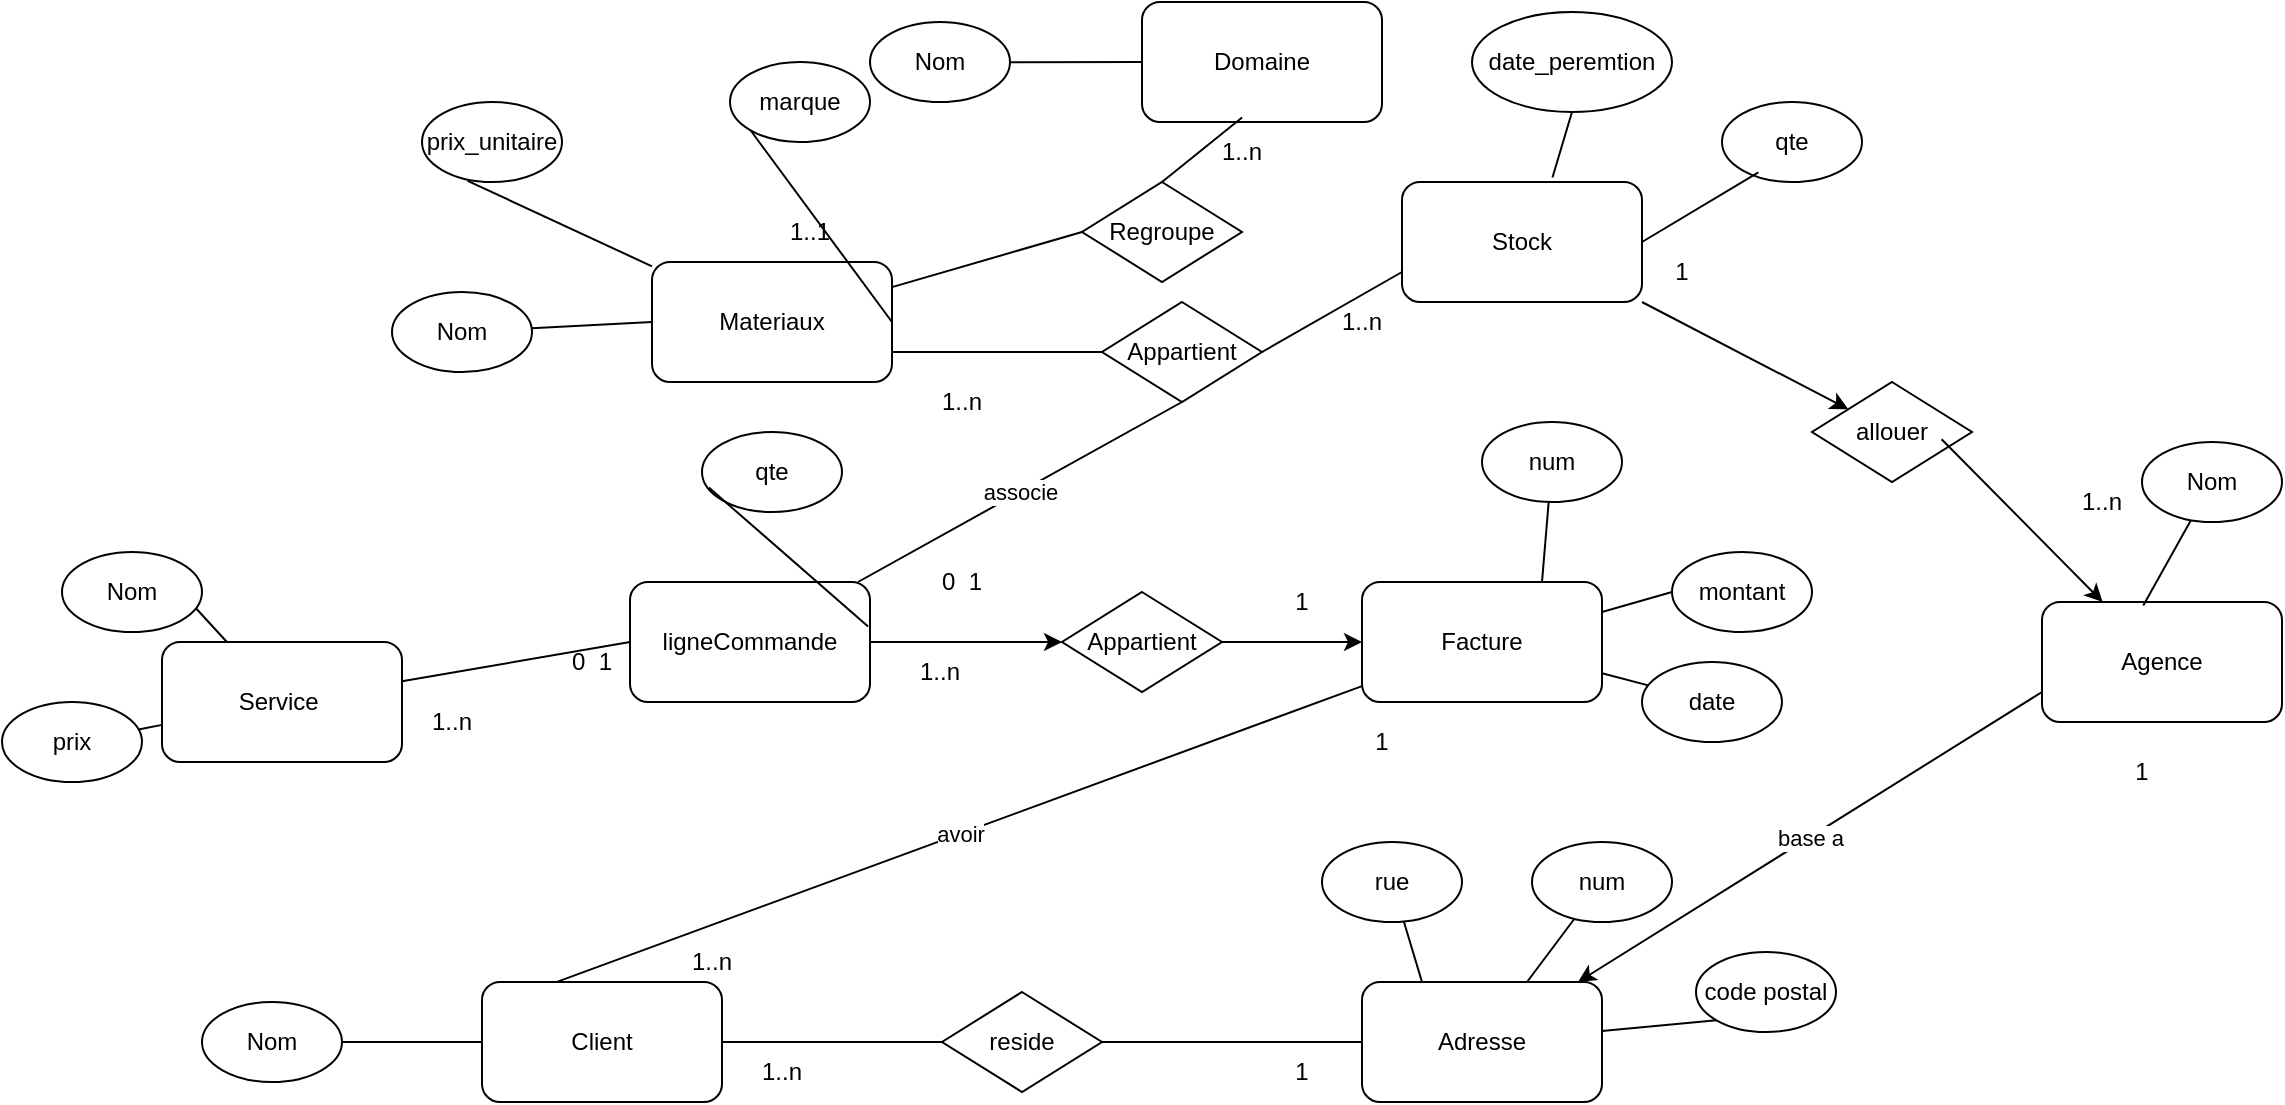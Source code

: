 <mxfile version="24.4.8" type="device" pages="2">
  <diagram name="modele_conceptuel" id="54ZJzNxn2xo4FcH_lplI">
    <mxGraphModel dx="1861" dy="701" grid="1" gridSize="10" guides="1" tooltips="1" connect="1" arrows="1" fold="1" page="1" pageScale="1" pageWidth="827" pageHeight="1169" math="0" shadow="0">
      <root>
        <mxCell id="0" />
        <mxCell id="1" parent="0" />
        <mxCell id="7poxIyf2UmIGUxsGuCPi-1" value="Materiaux" style="rounded=1;whiteSpace=wrap;html=1;" parent="1" vertex="1">
          <mxGeometry x="305" y="180" width="120" height="60" as="geometry" />
        </mxCell>
        <mxCell id="7poxIyf2UmIGUxsGuCPi-2" value="Nom" style="ellipse;whiteSpace=wrap;html=1;" parent="1" vertex="1">
          <mxGeometry x="175" y="195" width="70" height="40" as="geometry" />
        </mxCell>
        <mxCell id="7poxIyf2UmIGUxsGuCPi-4" value="prix_unitaire" style="ellipse;whiteSpace=wrap;html=1;" parent="1" vertex="1">
          <mxGeometry x="190" y="100" width="70" height="40" as="geometry" />
        </mxCell>
        <mxCell id="7poxIyf2UmIGUxsGuCPi-6" value="" style="endArrow=none;html=1;rounded=0;entryX=0;entryY=0.5;entryDx=0;entryDy=0;" parent="1" source="7poxIyf2UmIGUxsGuCPi-2" target="7poxIyf2UmIGUxsGuCPi-1" edge="1">
          <mxGeometry width="50" height="50" relative="1" as="geometry">
            <mxPoint x="345" y="240" as="sourcePoint" />
            <mxPoint x="395" y="190" as="targetPoint" />
          </mxGeometry>
        </mxCell>
        <mxCell id="7poxIyf2UmIGUxsGuCPi-8" value="" style="endArrow=none;html=1;rounded=0;exitX=0.326;exitY=0.985;exitDx=0;exitDy=0;exitPerimeter=0;" parent="1" source="7poxIyf2UmIGUxsGuCPi-4" target="7poxIyf2UmIGUxsGuCPi-1" edge="1">
          <mxGeometry width="50" height="50" relative="1" as="geometry">
            <mxPoint x="292" y="206" as="sourcePoint" />
            <mxPoint x="325" y="230" as="targetPoint" />
          </mxGeometry>
        </mxCell>
        <mxCell id="7poxIyf2UmIGUxsGuCPi-9" value="" style="endArrow=none;html=1;rounded=0;exitX=0;exitY=0.5;exitDx=0;exitDy=0;" parent="1" source="7poxIyf2UmIGUxsGuCPi-24" target="7poxIyf2UmIGUxsGuCPi-1" edge="1">
          <mxGeometry width="50" height="50" relative="1" as="geometry">
            <mxPoint x="527" y="150" as="sourcePoint" />
            <mxPoint x="357" y="330" as="targetPoint" />
          </mxGeometry>
        </mxCell>
        <mxCell id="7poxIyf2UmIGUxsGuCPi-10" value="marque" style="ellipse;whiteSpace=wrap;html=1;" parent="1" vertex="1">
          <mxGeometry x="344" y="80" width="70" height="40" as="geometry" />
        </mxCell>
        <mxCell id="7poxIyf2UmIGUxsGuCPi-11" value="" style="endArrow=none;html=1;rounded=0;entryX=0;entryY=1;entryDx=0;entryDy=0;exitX=1;exitY=0.5;exitDx=0;exitDy=0;" parent="1" source="7poxIyf2UmIGUxsGuCPi-1" target="7poxIyf2UmIGUxsGuCPi-10" edge="1">
          <mxGeometry width="50" height="50" relative="1" as="geometry">
            <mxPoint x="367" y="330" as="sourcePoint" />
            <mxPoint x="417" y="280" as="targetPoint" />
          </mxGeometry>
        </mxCell>
        <mxCell id="7poxIyf2UmIGUxsGuCPi-12" value="Stock" style="rounded=1;whiteSpace=wrap;html=1;" parent="1" vertex="1">
          <mxGeometry x="680" y="140" width="120" height="60" as="geometry" />
        </mxCell>
        <mxCell id="7poxIyf2UmIGUxsGuCPi-13" value="date_peremtion" style="ellipse;whiteSpace=wrap;html=1;" parent="1" vertex="1">
          <mxGeometry x="715" y="55" width="100" height="50" as="geometry" />
        </mxCell>
        <mxCell id="7poxIyf2UmIGUxsGuCPi-14" value="" style="endArrow=none;html=1;rounded=0;entryX=0.5;entryY=1;entryDx=0;entryDy=0;exitX=0.627;exitY=-0.037;exitDx=0;exitDy=0;exitPerimeter=0;" parent="1" source="7poxIyf2UmIGUxsGuCPi-12" target="7poxIyf2UmIGUxsGuCPi-13" edge="1">
          <mxGeometry width="50" height="50" relative="1" as="geometry">
            <mxPoint x="367" y="330" as="sourcePoint" />
            <mxPoint x="417" y="280" as="targetPoint" />
          </mxGeometry>
        </mxCell>
        <mxCell id="7poxIyf2UmIGUxsGuCPi-15" value="Appartient" style="rhombus;whiteSpace=wrap;html=1;" parent="1" vertex="1">
          <mxGeometry x="530" y="200" width="80" height="50" as="geometry" />
        </mxCell>
        <mxCell id="7poxIyf2UmIGUxsGuCPi-16" value="" style="endArrow=none;html=1;rounded=0;entryX=0;entryY=0.5;entryDx=0;entryDy=0;exitX=1;exitY=0.75;exitDx=0;exitDy=0;" parent="1" source="7poxIyf2UmIGUxsGuCPi-1" target="7poxIyf2UmIGUxsGuCPi-15" edge="1">
          <mxGeometry width="50" height="50" relative="1" as="geometry">
            <mxPoint x="487" y="350" as="sourcePoint" />
            <mxPoint x="417" y="280" as="targetPoint" />
          </mxGeometry>
        </mxCell>
        <mxCell id="7poxIyf2UmIGUxsGuCPi-17" value="" style="endArrow=none;html=1;rounded=0;entryX=0;entryY=0.75;entryDx=0;entryDy=0;exitX=1;exitY=0.5;exitDx=0;exitDy=0;" parent="1" source="7poxIyf2UmIGUxsGuCPi-15" target="7poxIyf2UmIGUxsGuCPi-12" edge="1">
          <mxGeometry width="50" height="50" relative="1" as="geometry">
            <mxPoint x="367" y="330" as="sourcePoint" />
            <mxPoint x="417" y="280" as="targetPoint" />
          </mxGeometry>
        </mxCell>
        <mxCell id="7poxIyf2UmIGUxsGuCPi-18" value="1..n" style="text;html=1;align=center;verticalAlign=middle;whiteSpace=wrap;rounded=0;" parent="1" vertex="1">
          <mxGeometry x="630" y="195" width="60" height="30" as="geometry" />
        </mxCell>
        <mxCell id="7poxIyf2UmIGUxsGuCPi-19" value="1..n" style="text;html=1;align=center;verticalAlign=middle;whiteSpace=wrap;rounded=0;" parent="1" vertex="1">
          <mxGeometry x="430" y="235" width="60" height="30" as="geometry" />
        </mxCell>
        <mxCell id="7poxIyf2UmIGUxsGuCPi-21" value="Domaine" style="rounded=1;whiteSpace=wrap;html=1;" parent="1" vertex="1">
          <mxGeometry x="550" y="50" width="120" height="60" as="geometry" />
        </mxCell>
        <mxCell id="7poxIyf2UmIGUxsGuCPi-22" value="Nom" style="ellipse;whiteSpace=wrap;html=1;" parent="1" vertex="1">
          <mxGeometry x="414" y="60" width="70" height="40" as="geometry" />
        </mxCell>
        <mxCell id="7poxIyf2UmIGUxsGuCPi-23" value="" style="endArrow=none;html=1;rounded=0;entryX=0;entryY=0.5;entryDx=0;entryDy=0;" parent="1" source="7poxIyf2UmIGUxsGuCPi-22" target="7poxIyf2UmIGUxsGuCPi-21" edge="1">
          <mxGeometry width="50" height="50" relative="1" as="geometry">
            <mxPoint x="390" y="390" as="sourcePoint" />
            <mxPoint x="440" y="340" as="targetPoint" />
          </mxGeometry>
        </mxCell>
        <mxCell id="7poxIyf2UmIGUxsGuCPi-24" value="Regroupe" style="rhombus;whiteSpace=wrap;html=1;" parent="1" vertex="1">
          <mxGeometry x="520" y="140" width="80" height="50" as="geometry" />
        </mxCell>
        <mxCell id="7poxIyf2UmIGUxsGuCPi-25" value="" style="endArrow=none;html=1;rounded=0;entryX=0.417;entryY=0.963;entryDx=0;entryDy=0;exitX=0.5;exitY=0;exitDx=0;exitDy=0;entryPerimeter=0;" parent="1" source="7poxIyf2UmIGUxsGuCPi-24" target="7poxIyf2UmIGUxsGuCPi-21" edge="1">
          <mxGeometry width="50" height="50" relative="1" as="geometry">
            <mxPoint x="650" y="375" as="sourcePoint" />
            <mxPoint x="730" y="375" as="targetPoint" />
          </mxGeometry>
        </mxCell>
        <mxCell id="7poxIyf2UmIGUxsGuCPi-28" value="1..n" style="text;html=1;align=center;verticalAlign=middle;whiteSpace=wrap;rounded=0;" parent="1" vertex="1">
          <mxGeometry x="570" y="110" width="60" height="30" as="geometry" />
        </mxCell>
        <mxCell id="7poxIyf2UmIGUxsGuCPi-29" value="1..1" style="text;html=1;align=center;verticalAlign=middle;whiteSpace=wrap;rounded=0;" parent="1" vertex="1">
          <mxGeometry x="353.5" y="150" width="60" height="30" as="geometry" />
        </mxCell>
        <mxCell id="7poxIyf2UmIGUxsGuCPi-30" value="Client" style="rounded=1;whiteSpace=wrap;html=1;" parent="1" vertex="1">
          <mxGeometry x="220" y="540" width="120" height="60" as="geometry" />
        </mxCell>
        <mxCell id="7poxIyf2UmIGUxsGuCPi-31" value="Nom" style="ellipse;whiteSpace=wrap;html=1;" parent="1" vertex="1">
          <mxGeometry x="80" y="550" width="70" height="40" as="geometry" />
        </mxCell>
        <mxCell id="7poxIyf2UmIGUxsGuCPi-32" value="" style="endArrow=none;html=1;rounded=0;exitX=1;exitY=0.5;exitDx=0;exitDy=0;" parent="1" source="7poxIyf2UmIGUxsGuCPi-31" target="7poxIyf2UmIGUxsGuCPi-30" edge="1">
          <mxGeometry width="50" height="50" relative="1" as="geometry">
            <mxPoint x="390" y="390" as="sourcePoint" />
            <mxPoint x="440" y="340" as="targetPoint" />
          </mxGeometry>
        </mxCell>
        <mxCell id="7poxIyf2UmIGUxsGuCPi-35" value="Adresse" style="rounded=1;whiteSpace=wrap;html=1;" parent="1" vertex="1">
          <mxGeometry x="660" y="540" width="120" height="60" as="geometry" />
        </mxCell>
        <mxCell id="7poxIyf2UmIGUxsGuCPi-36" value="reside" style="rhombus;whiteSpace=wrap;html=1;" parent="1" vertex="1">
          <mxGeometry x="450" y="545" width="80" height="50" as="geometry" />
        </mxCell>
        <mxCell id="7poxIyf2UmIGUxsGuCPi-37" value="" style="endArrow=none;html=1;rounded=0;exitX=0;exitY=0.5;exitDx=0;exitDy=0;entryX=1;entryY=0.5;entryDx=0;entryDy=0;" parent="1" source="7poxIyf2UmIGUxsGuCPi-36" target="7poxIyf2UmIGUxsGuCPi-30" edge="1">
          <mxGeometry width="50" height="50" relative="1" as="geometry">
            <mxPoint x="560" y="220" as="sourcePoint" />
            <mxPoint x="448" y="340" as="targetPoint" />
          </mxGeometry>
        </mxCell>
        <mxCell id="7poxIyf2UmIGUxsGuCPi-38" value="" style="endArrow=none;html=1;rounded=0;exitX=0;exitY=0.5;exitDx=0;exitDy=0;entryX=1;entryY=0.5;entryDx=0;entryDy=0;" parent="1" source="7poxIyf2UmIGUxsGuCPi-35" target="7poxIyf2UmIGUxsGuCPi-36" edge="1">
          <mxGeometry width="50" height="50" relative="1" as="geometry">
            <mxPoint x="470" y="585" as="sourcePoint" />
            <mxPoint x="590" y="530" as="targetPoint" />
          </mxGeometry>
        </mxCell>
        <mxCell id="7poxIyf2UmIGUxsGuCPi-39" value="1..n" style="text;html=1;align=center;verticalAlign=middle;whiteSpace=wrap;rounded=0;" parent="1" vertex="1">
          <mxGeometry x="340" y="570" width="60" height="30" as="geometry" />
        </mxCell>
        <mxCell id="7poxIyf2UmIGUxsGuCPi-41" value="1" style="text;html=1;align=center;verticalAlign=middle;whiteSpace=wrap;rounded=0;" parent="1" vertex="1">
          <mxGeometry x="600" y="570" width="60" height="30" as="geometry" />
        </mxCell>
        <mxCell id="7poxIyf2UmIGUxsGuCPi-42" value="rue" style="ellipse;whiteSpace=wrap;html=1;" parent="1" vertex="1">
          <mxGeometry x="640" y="470" width="70" height="40" as="geometry" />
        </mxCell>
        <mxCell id="7poxIyf2UmIGUxsGuCPi-43" value="num" style="ellipse;whiteSpace=wrap;html=1;" parent="1" vertex="1">
          <mxGeometry x="745" y="470" width="70" height="40" as="geometry" />
        </mxCell>
        <mxCell id="7poxIyf2UmIGUxsGuCPi-44" value="" style="endArrow=none;html=1;rounded=0;exitX=0.25;exitY=0;exitDx=0;exitDy=0;" parent="1" source="7poxIyf2UmIGUxsGuCPi-35" target="7poxIyf2UmIGUxsGuCPi-42" edge="1">
          <mxGeometry width="50" height="50" relative="1" as="geometry">
            <mxPoint x="390" y="390" as="sourcePoint" />
            <mxPoint x="440" y="340" as="targetPoint" />
          </mxGeometry>
        </mxCell>
        <mxCell id="7poxIyf2UmIGUxsGuCPi-45" value="" style="endArrow=none;html=1;rounded=0;" parent="1" source="7poxIyf2UmIGUxsGuCPi-35" target="7poxIyf2UmIGUxsGuCPi-43" edge="1">
          <mxGeometry width="50" height="50" relative="1" as="geometry">
            <mxPoint x="700" y="550" as="sourcePoint" />
            <mxPoint x="691" y="520" as="targetPoint" />
          </mxGeometry>
        </mxCell>
        <mxCell id="7poxIyf2UmIGUxsGuCPi-46" value="code postal" style="ellipse;whiteSpace=wrap;html=1;" parent="1" vertex="1">
          <mxGeometry x="827" y="525" width="70" height="40" as="geometry" />
        </mxCell>
        <mxCell id="7poxIyf2UmIGUxsGuCPi-47" value="" style="endArrow=none;html=1;rounded=0;exitX=0;exitY=1;exitDx=0;exitDy=0;" parent="1" source="7poxIyf2UmIGUxsGuCPi-46" target="7poxIyf2UmIGUxsGuCPi-35" edge="1">
          <mxGeometry width="50" height="50" relative="1" as="geometry">
            <mxPoint x="390" y="390" as="sourcePoint" />
            <mxPoint x="440" y="340" as="targetPoint" />
          </mxGeometry>
        </mxCell>
        <mxCell id="7poxIyf2UmIGUxsGuCPi-48" value="Service&amp;nbsp;" style="rounded=1;whiteSpace=wrap;html=1;" parent="1" vertex="1">
          <mxGeometry x="60" y="370" width="120" height="60" as="geometry" />
        </mxCell>
        <mxCell id="7poxIyf2UmIGUxsGuCPi-49" value="Nom" style="ellipse;whiteSpace=wrap;html=1;" parent="1" vertex="1">
          <mxGeometry x="10" y="325" width="70" height="40" as="geometry" />
        </mxCell>
        <mxCell id="7poxIyf2UmIGUxsGuCPi-50" value="" style="endArrow=none;html=1;rounded=0;exitX=0.96;exitY=0.71;exitDx=0;exitDy=0;exitPerimeter=0;" parent="1" source="7poxIyf2UmIGUxsGuCPi-49" target="7poxIyf2UmIGUxsGuCPi-48" edge="1">
          <mxGeometry width="50" height="50" relative="1" as="geometry">
            <mxPoint x="390" y="390" as="sourcePoint" />
            <mxPoint x="440" y="340" as="targetPoint" />
          </mxGeometry>
        </mxCell>
        <mxCell id="7poxIyf2UmIGUxsGuCPi-53" value="prix" style="ellipse;whiteSpace=wrap;html=1;" parent="1" vertex="1">
          <mxGeometry x="-20" y="400" width="70" height="40" as="geometry" />
        </mxCell>
        <mxCell id="7poxIyf2UmIGUxsGuCPi-54" value="" style="endArrow=none;html=1;rounded=0;" parent="1" source="7poxIyf2UmIGUxsGuCPi-53" target="7poxIyf2UmIGUxsGuCPi-48" edge="1">
          <mxGeometry width="50" height="50" relative="1" as="geometry">
            <mxPoint x="390" y="390" as="sourcePoint" />
            <mxPoint x="440" y="340" as="targetPoint" />
          </mxGeometry>
        </mxCell>
        <mxCell id="7poxIyf2UmIGUxsGuCPi-55" value="avoir" style="endArrow=none;html=1;rounded=0;exitX=0.315;exitY=-0.003;exitDx=0;exitDy=0;exitPerimeter=0;" parent="1" source="7poxIyf2UmIGUxsGuCPi-30" target="7poxIyf2UmIGUxsGuCPi-70" edge="1">
          <mxGeometry width="50" height="50" relative="1" as="geometry">
            <mxPoint x="390" y="390" as="sourcePoint" />
            <mxPoint x="440" y="340" as="targetPoint" />
          </mxGeometry>
        </mxCell>
        <mxCell id="7poxIyf2UmIGUxsGuCPi-56" value="1..n" style="text;html=1;align=center;verticalAlign=middle;whiteSpace=wrap;rounded=0;" parent="1" vertex="1">
          <mxGeometry x="175" y="395" width="60" height="30" as="geometry" />
        </mxCell>
        <mxCell id="7poxIyf2UmIGUxsGuCPi-59" value="1" style="text;html=1;align=center;verticalAlign=middle;whiteSpace=wrap;rounded=0;" parent="1" vertex="1">
          <mxGeometry x="640" y="405" width="60" height="30" as="geometry" />
        </mxCell>
        <mxCell id="7poxIyf2UmIGUxsGuCPi-60" value="ligneCommande" style="rounded=1;whiteSpace=wrap;html=1;" parent="1" vertex="1">
          <mxGeometry x="294" y="340" width="120" height="60" as="geometry" />
        </mxCell>
        <mxCell id="7poxIyf2UmIGUxsGuCPi-61" value="associe" style="endArrow=none;html=1;rounded=0;entryX=0.5;entryY=1;entryDx=0;entryDy=0;" parent="1" source="7poxIyf2UmIGUxsGuCPi-60" target="7poxIyf2UmIGUxsGuCPi-15" edge="1">
          <mxGeometry width="50" height="50" relative="1" as="geometry">
            <mxPoint x="390" y="390" as="sourcePoint" />
            <mxPoint x="440" y="340" as="targetPoint" />
          </mxGeometry>
        </mxCell>
        <mxCell id="7poxIyf2UmIGUxsGuCPi-62" value="" style="endArrow=none;html=1;rounded=0;entryX=0;entryY=0.5;entryDx=0;entryDy=0;" parent="1" source="7poxIyf2UmIGUxsGuCPi-48" target="7poxIyf2UmIGUxsGuCPi-60" edge="1">
          <mxGeometry width="50" height="50" relative="1" as="geometry">
            <mxPoint x="390" y="390" as="sourcePoint" />
            <mxPoint x="440" y="340" as="targetPoint" />
          </mxGeometry>
        </mxCell>
        <mxCell id="7poxIyf2UmIGUxsGuCPi-64" value="0&amp;nbsp; 1" style="text;html=1;align=center;verticalAlign=middle;whiteSpace=wrap;rounded=0;" parent="1" vertex="1">
          <mxGeometry x="245" y="365" width="60" height="30" as="geometry" />
        </mxCell>
        <mxCell id="7poxIyf2UmIGUxsGuCPi-65" value="0&amp;nbsp; 1" style="text;html=1;align=center;verticalAlign=middle;whiteSpace=wrap;rounded=0;" parent="1" vertex="1">
          <mxGeometry x="430" y="325" width="60" height="30" as="geometry" />
        </mxCell>
        <mxCell id="7poxIyf2UmIGUxsGuCPi-66" value="qte" style="ellipse;whiteSpace=wrap;html=1;" parent="1" vertex="1">
          <mxGeometry x="330" y="265" width="70" height="40" as="geometry" />
        </mxCell>
        <mxCell id="7poxIyf2UmIGUxsGuCPi-67" value="" style="endArrow=none;html=1;rounded=0;entryX=0.049;entryY=0.695;entryDx=0;entryDy=0;entryPerimeter=0;exitX=0.992;exitY=0.37;exitDx=0;exitDy=0;exitPerimeter=0;" parent="1" source="7poxIyf2UmIGUxsGuCPi-60" target="7poxIyf2UmIGUxsGuCPi-66" edge="1">
          <mxGeometry width="50" height="50" relative="1" as="geometry">
            <mxPoint x="480" y="420" as="sourcePoint" />
            <mxPoint x="440" y="340" as="targetPoint" />
          </mxGeometry>
        </mxCell>
        <mxCell id="7poxIyf2UmIGUxsGuCPi-68" value="qte" style="ellipse;whiteSpace=wrap;html=1;" parent="1" vertex="1">
          <mxGeometry x="840" y="100" width="70" height="40" as="geometry" />
        </mxCell>
        <mxCell id="7poxIyf2UmIGUxsGuCPi-69" value="" style="endArrow=none;html=1;rounded=0;entryX=0.26;entryY=0.88;entryDx=0;entryDy=0;entryPerimeter=0;exitX=1;exitY=0.5;exitDx=0;exitDy=0;" parent="1" source="7poxIyf2UmIGUxsGuCPi-12" target="7poxIyf2UmIGUxsGuCPi-68" edge="1">
          <mxGeometry width="50" height="50" relative="1" as="geometry">
            <mxPoint x="850" y="280" as="sourcePoint" />
            <mxPoint x="440" y="340" as="targetPoint" />
          </mxGeometry>
        </mxCell>
        <mxCell id="7poxIyf2UmIGUxsGuCPi-70" value="Facture" style="rounded=1;whiteSpace=wrap;html=1;" parent="1" vertex="1">
          <mxGeometry x="660" y="340" width="120" height="60" as="geometry" />
        </mxCell>
        <mxCell id="7poxIyf2UmIGUxsGuCPi-74" style="edgeStyle=orthogonalEdgeStyle;rounded=0;orthogonalLoop=1;jettySize=auto;html=1;" parent="1" source="7poxIyf2UmIGUxsGuCPi-71" target="7poxIyf2UmIGUxsGuCPi-70" edge="1">
          <mxGeometry relative="1" as="geometry" />
        </mxCell>
        <mxCell id="7poxIyf2UmIGUxsGuCPi-71" value="Appartient" style="rhombus;whiteSpace=wrap;html=1;" parent="1" vertex="1">
          <mxGeometry x="510" y="345" width="80" height="50" as="geometry" />
        </mxCell>
        <mxCell id="7poxIyf2UmIGUxsGuCPi-73" value="" style="endArrow=classic;html=1;rounded=0;exitX=1;exitY=0.5;exitDx=0;exitDy=0;" parent="1" source="7poxIyf2UmIGUxsGuCPi-60" target="7poxIyf2UmIGUxsGuCPi-71" edge="1">
          <mxGeometry width="50" height="50" relative="1" as="geometry">
            <mxPoint x="390" y="390" as="sourcePoint" />
            <mxPoint x="440" y="340" as="targetPoint" />
          </mxGeometry>
        </mxCell>
        <mxCell id="7poxIyf2UmIGUxsGuCPi-75" value="1..n" style="text;html=1;align=center;verticalAlign=middle;whiteSpace=wrap;rounded=0;" parent="1" vertex="1">
          <mxGeometry x="419" y="370" width="60" height="30" as="geometry" />
        </mxCell>
        <mxCell id="7poxIyf2UmIGUxsGuCPi-77" value="1" style="text;html=1;align=center;verticalAlign=middle;whiteSpace=wrap;rounded=0;" parent="1" vertex="1">
          <mxGeometry x="600" y="335" width="60" height="30" as="geometry" />
        </mxCell>
        <mxCell id="7poxIyf2UmIGUxsGuCPi-78" value="1..n" style="text;html=1;align=center;verticalAlign=middle;whiteSpace=wrap;rounded=0;" parent="1" vertex="1">
          <mxGeometry x="305" y="515" width="60" height="30" as="geometry" />
        </mxCell>
        <mxCell id="7poxIyf2UmIGUxsGuCPi-81" value="date" style="ellipse;whiteSpace=wrap;html=1;" parent="1" vertex="1">
          <mxGeometry x="800" y="380" width="70" height="40" as="geometry" />
        </mxCell>
        <mxCell id="7poxIyf2UmIGUxsGuCPi-82" value="" style="endArrow=none;html=1;rounded=0;" parent="1" source="7poxIyf2UmIGUxsGuCPi-70" target="7poxIyf2UmIGUxsGuCPi-81" edge="1">
          <mxGeometry width="50" height="50" relative="1" as="geometry">
            <mxPoint x="390" y="390" as="sourcePoint" />
            <mxPoint x="440" y="340" as="targetPoint" />
          </mxGeometry>
        </mxCell>
        <mxCell id="7poxIyf2UmIGUxsGuCPi-83" value="montant" style="ellipse;whiteSpace=wrap;html=1;" parent="1" vertex="1">
          <mxGeometry x="815" y="325" width="70" height="40" as="geometry" />
        </mxCell>
        <mxCell id="7poxIyf2UmIGUxsGuCPi-84" value="" style="endArrow=none;html=1;rounded=0;entryX=0;entryY=0.5;entryDx=0;entryDy=0;exitX=1;exitY=0.25;exitDx=0;exitDy=0;" parent="1" source="7poxIyf2UmIGUxsGuCPi-70" target="7poxIyf2UmIGUxsGuCPi-83" edge="1">
          <mxGeometry width="50" height="50" relative="1" as="geometry">
            <mxPoint x="390" y="390" as="sourcePoint" />
            <mxPoint x="440" y="340" as="targetPoint" />
          </mxGeometry>
        </mxCell>
        <mxCell id="7poxIyf2UmIGUxsGuCPi-85" value="num" style="ellipse;whiteSpace=wrap;html=1;" parent="1" vertex="1">
          <mxGeometry x="720" y="260" width="70" height="40" as="geometry" />
        </mxCell>
        <mxCell id="7poxIyf2UmIGUxsGuCPi-86" value="" style="endArrow=none;html=1;rounded=0;exitX=0.75;exitY=0;exitDx=0;exitDy=0;" parent="1" source="7poxIyf2UmIGUxsGuCPi-70" target="7poxIyf2UmIGUxsGuCPi-85" edge="1">
          <mxGeometry width="50" height="50" relative="1" as="geometry">
            <mxPoint x="390" y="390" as="sourcePoint" />
            <mxPoint x="440" y="340" as="targetPoint" />
          </mxGeometry>
        </mxCell>
        <mxCell id="7poxIyf2UmIGUxsGuCPi-88" value="Agence" style="rounded=1;whiteSpace=wrap;html=1;" parent="1" vertex="1">
          <mxGeometry x="1000" y="350" width="120" height="60" as="geometry" />
        </mxCell>
        <mxCell id="7poxIyf2UmIGUxsGuCPi-90" value="base a" style="endArrow=classic;html=1;rounded=0;exitX=0;exitY=0.75;exitDx=0;exitDy=0;" parent="1" source="7poxIyf2UmIGUxsGuCPi-88" target="7poxIyf2UmIGUxsGuCPi-35" edge="1">
          <mxGeometry width="50" height="50" relative="1" as="geometry">
            <mxPoint x="660" y="390" as="sourcePoint" />
            <mxPoint x="710" y="340" as="targetPoint" />
          </mxGeometry>
        </mxCell>
        <mxCell id="7poxIyf2UmIGUxsGuCPi-92" value="Nom" style="ellipse;whiteSpace=wrap;html=1;" parent="1" vertex="1">
          <mxGeometry x="1050" y="270" width="70" height="40" as="geometry" />
        </mxCell>
        <mxCell id="7poxIyf2UmIGUxsGuCPi-93" value="" style="endArrow=none;html=1;rounded=0;exitX=0.422;exitY=0.03;exitDx=0;exitDy=0;exitPerimeter=0;" parent="1" source="7poxIyf2UmIGUxsGuCPi-88" target="7poxIyf2UmIGUxsGuCPi-92" edge="1">
          <mxGeometry width="50" height="50" relative="1" as="geometry">
            <mxPoint x="660" y="390" as="sourcePoint" />
            <mxPoint x="710" y="340" as="targetPoint" />
          </mxGeometry>
        </mxCell>
        <mxCell id="7poxIyf2UmIGUxsGuCPi-96" value="allouer" style="rhombus;whiteSpace=wrap;html=1;" parent="1" vertex="1">
          <mxGeometry x="885" y="240" width="80" height="50" as="geometry" />
        </mxCell>
        <mxCell id="7poxIyf2UmIGUxsGuCPi-97" value="" style="endArrow=classic;html=1;rounded=0;exitX=1;exitY=1;exitDx=0;exitDy=0;" parent="1" source="7poxIyf2UmIGUxsGuCPi-12" target="7poxIyf2UmIGUxsGuCPi-96" edge="1">
          <mxGeometry width="50" height="50" relative="1" as="geometry">
            <mxPoint x="920" y="202.5" as="sourcePoint" />
            <mxPoint x="710" y="340" as="targetPoint" />
          </mxGeometry>
        </mxCell>
        <mxCell id="7poxIyf2UmIGUxsGuCPi-98" value="" style="endArrow=classic;html=1;rounded=0;exitX=0.81;exitY=0.572;exitDx=0;exitDy=0;exitPerimeter=0;" parent="1" source="7poxIyf2UmIGUxsGuCPi-96" target="7poxIyf2UmIGUxsGuCPi-88" edge="1">
          <mxGeometry width="50" height="50" relative="1" as="geometry">
            <mxPoint x="810" y="195" as="sourcePoint" />
            <mxPoint x="915" y="262" as="targetPoint" />
          </mxGeometry>
        </mxCell>
        <mxCell id="7poxIyf2UmIGUxsGuCPi-99" value="1" style="text;html=1;align=center;verticalAlign=middle;whiteSpace=wrap;rounded=0;" parent="1" vertex="1">
          <mxGeometry x="790" y="170" width="60" height="30" as="geometry" />
        </mxCell>
        <mxCell id="7poxIyf2UmIGUxsGuCPi-102" value="1..n" style="text;html=1;align=center;verticalAlign=middle;whiteSpace=wrap;rounded=0;" parent="1" vertex="1">
          <mxGeometry x="1000" y="285" width="60" height="30" as="geometry" />
        </mxCell>
        <mxCell id="xKOQ72dtZkj5K6S9XAUt-2" value="1" style="text;html=1;align=center;verticalAlign=middle;whiteSpace=wrap;rounded=0;" parent="1" vertex="1">
          <mxGeometry x="1020" y="420" width="60" height="30" as="geometry" />
        </mxCell>
      </root>
    </mxGraphModel>
  </diagram>
  <diagram id="itW24Mx2yNfMBOP3lf0S" name="modele relationnel">
    <mxGraphModel dx="1034" dy="701" grid="1" gridSize="10" guides="1" tooltips="1" connect="1" arrows="1" fold="1" page="1" pageScale="1" pageWidth="827" pageHeight="1169" math="0" shadow="0">
      <root>
        <mxCell id="0" />
        <mxCell id="1" parent="0" />
        <mxCell id="uGGkD6KT7Fxk3A0ZGHZd-1" value="Materiau" style="swimlane;fontStyle=0;childLayout=stackLayout;horizontal=1;startSize=26;fillColor=none;horizontalStack=0;resizeParent=1;resizeParentMax=0;resizeLast=0;collapsible=1;marginBottom=0;whiteSpace=wrap;html=1;" parent="1" vertex="1">
          <mxGeometry x="20" y="140" width="140" height="156" as="geometry" />
        </mxCell>
        <mxCell id="uGGkD6KT7Fxk3A0ZGHZd-2" value="- marque" style="text;strokeColor=none;fillColor=none;align=left;verticalAlign=top;spacingLeft=4;spacingRight=4;overflow=hidden;rotatable=0;points=[[0,0.5],[1,0.5]];portConstraint=eastwest;whiteSpace=wrap;html=1;" parent="uGGkD6KT7Fxk3A0ZGHZd-1" vertex="1">
          <mxGeometry y="26" width="140" height="26" as="geometry" />
        </mxCell>
        <mxCell id="uGGkD6KT7Fxk3A0ZGHZd-3" value="- prix_unit" style="text;strokeColor=none;fillColor=none;align=left;verticalAlign=top;spacingLeft=4;spacingRight=4;overflow=hidden;rotatable=0;points=[[0,0.5],[1,0.5]];portConstraint=eastwest;whiteSpace=wrap;html=1;" parent="uGGkD6KT7Fxk3A0ZGHZd-1" vertex="1">
          <mxGeometry y="52" width="140" height="26" as="geometry" />
        </mxCell>
        <mxCell id="uGGkD6KT7Fxk3A0ZGHZd-4" value="- nom" style="text;strokeColor=none;fillColor=none;align=left;verticalAlign=top;spacingLeft=4;spacingRight=4;overflow=hidden;rotatable=0;points=[[0,0.5],[1,0.5]];portConstraint=eastwest;whiteSpace=wrap;html=1;" parent="uGGkD6KT7Fxk3A0ZGHZd-1" vertex="1">
          <mxGeometry y="78" width="140" height="26" as="geometry" />
        </mxCell>
        <mxCell id="UucZM403_9jA_y6Or-yL-1" value="id_domain" style="text;strokeColor=none;fillColor=none;align=left;verticalAlign=top;spacingLeft=4;spacingRight=4;overflow=hidden;rotatable=0;points=[[0,0.5],[1,0.5]];portConstraint=eastwest;whiteSpace=wrap;html=1;" parent="uGGkD6KT7Fxk3A0ZGHZd-1" vertex="1">
          <mxGeometry y="104" width="140" height="26" as="geometry" />
        </mxCell>
        <mxCell id="b7OfD8MdMtrcwAsKHdK--1" value="&lt;b&gt;- id&lt;/b&gt;" style="text;strokeColor=none;fillColor=none;align=left;verticalAlign=top;spacingLeft=4;spacingRight=4;overflow=hidden;rotatable=0;points=[[0,0.5],[1,0.5]];portConstraint=eastwest;whiteSpace=wrap;html=1;" parent="uGGkD6KT7Fxk3A0ZGHZd-1" vertex="1">
          <mxGeometry y="130" width="140" height="26" as="geometry" />
        </mxCell>
        <mxCell id="rd-oSALZItwN8TMXSvQ0-1" value="Domaine" style="swimlane;fontStyle=0;childLayout=stackLayout;horizontal=1;startSize=26;fillColor=none;horizontalStack=0;resizeParent=1;resizeParentMax=0;resizeLast=0;collapsible=1;marginBottom=0;whiteSpace=wrap;html=1;" parent="1" vertex="1">
          <mxGeometry x="687" y="10" width="140" height="78" as="geometry" />
        </mxCell>
        <mxCell id="rd-oSALZItwN8TMXSvQ0-4" value="- nom" style="text;strokeColor=none;fillColor=none;align=left;verticalAlign=top;spacingLeft=4;spacingRight=4;overflow=hidden;rotatable=0;points=[[0,0.5],[1,0.5]];portConstraint=eastwest;whiteSpace=wrap;html=1;" parent="rd-oSALZItwN8TMXSvQ0-1" vertex="1">
          <mxGeometry y="26" width="140" height="26" as="geometry" />
        </mxCell>
        <mxCell id="b7OfD8MdMtrcwAsKHdK--2" value="&lt;b&gt;- id&lt;/b&gt;" style="text;strokeColor=none;fillColor=none;align=left;verticalAlign=top;spacingLeft=4;spacingRight=4;overflow=hidden;rotatable=0;points=[[0,0.5],[1,0.5]];portConstraint=eastwest;whiteSpace=wrap;html=1;" parent="rd-oSALZItwN8TMXSvQ0-1" vertex="1">
          <mxGeometry y="52" width="140" height="26" as="geometry" />
        </mxCell>
        <mxCell id="HmQlARfMhzC0X3QsgImP-1" value="Approvisionnement" style="swimlane;fontStyle=0;childLayout=stackLayout;horizontal=1;startSize=26;fillColor=none;horizontalStack=0;resizeParent=1;resizeParentMax=0;resizeLast=0;collapsible=1;marginBottom=0;whiteSpace=wrap;html=1;" parent="1" vertex="1">
          <mxGeometry x="250" y="140" width="140" height="130" as="geometry" />
        </mxCell>
        <mxCell id="HmQlARfMhzC0X3QsgImP-2" value="fk_stock_id" style="text;strokeColor=none;fillColor=none;align=left;verticalAlign=top;spacingLeft=4;spacingRight=4;overflow=hidden;rotatable=0;points=[[0,0.5],[1,0.5]];portConstraint=eastwest;whiteSpace=wrap;html=1;" parent="HmQlARfMhzC0X3QsgImP-1" vertex="1">
          <mxGeometry y="26" width="140" height="26" as="geometry" />
        </mxCell>
        <mxCell id="HmQlARfMhzC0X3QsgImP-4" value="fk_materiau_id" style="text;strokeColor=none;fillColor=none;align=left;verticalAlign=top;spacingLeft=4;spacingRight=4;overflow=hidden;rotatable=0;points=[[0,0.5],[1,0.5]];portConstraint=eastwest;whiteSpace=wrap;html=1;" parent="HmQlARfMhzC0X3QsgImP-1" vertex="1">
          <mxGeometry y="52" width="140" height="26" as="geometry" />
        </mxCell>
        <mxCell id="_d4Fjj_1WN4ldfGU2BhG-1" value="qty" style="text;strokeColor=none;fillColor=none;align=left;verticalAlign=top;spacingLeft=4;spacingRight=4;overflow=hidden;rotatable=0;points=[[0,0.5],[1,0.5]];portConstraint=eastwest;whiteSpace=wrap;html=1;" parent="HmQlARfMhzC0X3QsgImP-1" vertex="1">
          <mxGeometry y="78" width="140" height="26" as="geometry" />
        </mxCell>
        <mxCell id="HmQlARfMhzC0X3QsgImP-3" value="&lt;b&gt;- id&lt;/b&gt;" style="text;strokeColor=none;fillColor=none;align=left;verticalAlign=top;spacingLeft=4;spacingRight=4;overflow=hidden;rotatable=0;points=[[0,0.5],[1,0.5]];portConstraint=eastwest;whiteSpace=wrap;html=1;" parent="HmQlARfMhzC0X3QsgImP-1" vertex="1">
          <mxGeometry y="104" width="140" height="26" as="geometry" />
        </mxCell>
        <mxCell id="Omkw3KTCSmaj1WqqYdP8-1" value="Stock" style="swimlane;fontStyle=0;childLayout=stackLayout;horizontal=1;startSize=26;fillColor=none;horizontalStack=0;resizeParent=1;resizeParentMax=0;resizeLast=0;collapsible=1;marginBottom=0;whiteSpace=wrap;html=1;" parent="1" vertex="1">
          <mxGeometry x="670" y="140" width="157" height="130" as="geometry" />
        </mxCell>
        <mxCell id="Omkw3KTCSmaj1WqqYdP8-2" value="- date_peremption" style="text;strokeColor=none;fillColor=none;align=left;verticalAlign=top;spacingLeft=4;spacingRight=4;overflow=hidden;rotatable=0;points=[[0,0.5],[1,0.5]];portConstraint=eastwest;whiteSpace=wrap;html=1;" parent="Omkw3KTCSmaj1WqqYdP8-1" vertex="1">
          <mxGeometry y="26" width="157" height="26" as="geometry" />
        </mxCell>
        <mxCell id="WZk8UMK5HH9A22JckyU--1" value="- date_approvisionnement" style="text;strokeColor=none;fillColor=none;align=left;verticalAlign=top;spacingLeft=4;spacingRight=4;overflow=hidden;rotatable=0;points=[[0,0.5],[1,0.5]];portConstraint=eastwest;whiteSpace=wrap;html=1;" vertex="1" parent="Omkw3KTCSmaj1WqqYdP8-1">
          <mxGeometry y="52" width="157" height="26" as="geometry" />
        </mxCell>
        <mxCell id="Omkw3KTCSmaj1WqqYdP8-4" value="- qty" style="text;strokeColor=none;fillColor=none;align=left;verticalAlign=top;spacingLeft=4;spacingRight=4;overflow=hidden;rotatable=0;points=[[0,0.5],[1,0.5]];portConstraint=eastwest;whiteSpace=wrap;html=1;" parent="Omkw3KTCSmaj1WqqYdP8-1" vertex="1">
          <mxGeometry y="78" width="157" height="26" as="geometry" />
        </mxCell>
        <mxCell id="Omkw3KTCSmaj1WqqYdP8-3" value="&lt;b&gt;- id&lt;/b&gt;" style="text;strokeColor=none;fillColor=none;align=left;verticalAlign=top;spacingLeft=4;spacingRight=4;overflow=hidden;rotatable=0;points=[[0,0.5],[1,0.5]];portConstraint=eastwest;whiteSpace=wrap;html=1;" parent="Omkw3KTCSmaj1WqqYdP8-1" vertex="1">
          <mxGeometry y="104" width="157" height="26" as="geometry" />
        </mxCell>
        <mxCell id="gHdvctiUhUnbPr_qU5C2-1" value="Agence" style="swimlane;fontStyle=0;childLayout=stackLayout;horizontal=1;startSize=26;fillColor=none;horizontalStack=0;resizeParent=1;resizeParentMax=0;resizeLast=0;collapsible=1;marginBottom=0;whiteSpace=wrap;html=1;" vertex="1" parent="1">
          <mxGeometry x="470" y="10" width="140" height="104" as="geometry" />
        </mxCell>
        <mxCell id="gHdvctiUhUnbPr_qU5C2-2" value="- nom" style="text;strokeColor=none;fillColor=none;align=left;verticalAlign=top;spacingLeft=4;spacingRight=4;overflow=hidden;rotatable=0;points=[[0,0.5],[1,0.5]];portConstraint=eastwest;whiteSpace=wrap;html=1;" vertex="1" parent="gHdvctiUhUnbPr_qU5C2-1">
          <mxGeometry y="26" width="140" height="26" as="geometry" />
        </mxCell>
        <mxCell id="Ak8KUMFm-csVonJNyWwz-6" value="- address_id" style="text;strokeColor=none;fillColor=none;align=left;verticalAlign=top;spacingLeft=4;spacingRight=4;overflow=hidden;rotatable=0;points=[[0,0.5],[1,0.5]];portConstraint=eastwest;whiteSpace=wrap;html=1;" vertex="1" parent="gHdvctiUhUnbPr_qU5C2-1">
          <mxGeometry y="52" width="140" height="26" as="geometry" />
        </mxCell>
        <mxCell id="gHdvctiUhUnbPr_qU5C2-3" value="&lt;b&gt;- id&lt;/b&gt;" style="text;strokeColor=none;fillColor=none;align=left;verticalAlign=top;spacingLeft=4;spacingRight=4;overflow=hidden;rotatable=0;points=[[0,0.5],[1,0.5]];portConstraint=eastwest;whiteSpace=wrap;html=1;" vertex="1" parent="gHdvctiUhUnbPr_qU5C2-1">
          <mxGeometry y="78" width="140" height="26" as="geometry" />
        </mxCell>
        <mxCell id="Ak8KUMFm-csVonJNyWwz-1" value="Adresse" style="swimlane;fontStyle=0;childLayout=stackLayout;horizontal=1;startSize=26;fillColor=none;horizontalStack=0;resizeParent=1;resizeParentMax=0;resizeLast=0;collapsible=1;marginBottom=0;whiteSpace=wrap;html=1;" vertex="1" parent="1">
          <mxGeometry x="670" y="360" width="140" height="156" as="geometry" />
        </mxCell>
        <mxCell id="Ak8KUMFm-csVonJNyWwz-2" value="- rue" style="text;strokeColor=none;fillColor=none;align=left;verticalAlign=top;spacingLeft=4;spacingRight=4;overflow=hidden;rotatable=0;points=[[0,0.5],[1,0.5]];portConstraint=eastwest;whiteSpace=wrap;html=1;" vertex="1" parent="Ak8KUMFm-csVonJNyWwz-1">
          <mxGeometry y="26" width="140" height="26" as="geometry" />
        </mxCell>
        <mxCell id="Ak8KUMFm-csVonJNyWwz-4" value="- ville" style="text;strokeColor=none;fillColor=none;align=left;verticalAlign=top;spacingLeft=4;spacingRight=4;overflow=hidden;rotatable=0;points=[[0,0.5],[1,0.5]];portConstraint=eastwest;whiteSpace=wrap;html=1;" vertex="1" parent="Ak8KUMFm-csVonJNyWwz-1">
          <mxGeometry y="52" width="140" height="26" as="geometry" />
        </mxCell>
        <mxCell id="Ak8KUMFm-csVonJNyWwz-7" value="- pays" style="text;strokeColor=none;fillColor=none;align=left;verticalAlign=top;spacingLeft=4;spacingRight=4;overflow=hidden;rotatable=0;points=[[0,0.5],[1,0.5]];portConstraint=eastwest;whiteSpace=wrap;html=1;" vertex="1" parent="Ak8KUMFm-csVonJNyWwz-1">
          <mxGeometry y="78" width="140" height="26" as="geometry" />
        </mxCell>
        <mxCell id="Ak8KUMFm-csVonJNyWwz-5" value="- code_postal" style="text;strokeColor=none;fillColor=none;align=left;verticalAlign=top;spacingLeft=4;spacingRight=4;overflow=hidden;rotatable=0;points=[[0,0.5],[1,0.5]];portConstraint=eastwest;whiteSpace=wrap;html=1;" vertex="1" parent="Ak8KUMFm-csVonJNyWwz-1">
          <mxGeometry y="104" width="140" height="26" as="geometry" />
        </mxCell>
        <mxCell id="Ak8KUMFm-csVonJNyWwz-3" value="&lt;b&gt;- id&lt;/b&gt;" style="text;strokeColor=none;fillColor=none;align=left;verticalAlign=top;spacingLeft=4;spacingRight=4;overflow=hidden;rotatable=0;points=[[0,0.5],[1,0.5]];portConstraint=eastwest;whiteSpace=wrap;html=1;" vertex="1" parent="Ak8KUMFm-csVonJNyWwz-1">
          <mxGeometry y="130" width="140" height="26" as="geometry" />
        </mxCell>
        <mxCell id="1dsQ34ihgEQWfRY8B0DZ-1" value="Client" style="swimlane;fontStyle=0;childLayout=stackLayout;horizontal=1;startSize=26;fillColor=none;horizontalStack=0;resizeParent=1;resizeParentMax=0;resizeLast=0;collapsible=1;marginBottom=0;whiteSpace=wrap;html=1;" vertex="1" parent="1">
          <mxGeometry x="260" y="370" width="140" height="104" as="geometry" />
        </mxCell>
        <mxCell id="1dsQ34ihgEQWfRY8B0DZ-2" value="- nom" style="text;strokeColor=none;fillColor=none;align=left;verticalAlign=top;spacingLeft=4;spacingRight=4;overflow=hidden;rotatable=0;points=[[0,0.5],[1,0.5]];portConstraint=eastwest;whiteSpace=wrap;html=1;" vertex="1" parent="1dsQ34ihgEQWfRY8B0DZ-1">
          <mxGeometry y="26" width="140" height="26" as="geometry" />
        </mxCell>
        <mxCell id="1dsQ34ihgEQWfRY8B0DZ-3" value="- address_id" style="text;strokeColor=none;fillColor=none;align=left;verticalAlign=top;spacingLeft=4;spacingRight=4;overflow=hidden;rotatable=0;points=[[0,0.5],[1,0.5]];portConstraint=eastwest;whiteSpace=wrap;html=1;" vertex="1" parent="1dsQ34ihgEQWfRY8B0DZ-1">
          <mxGeometry y="52" width="140" height="26" as="geometry" />
        </mxCell>
        <mxCell id="1dsQ34ihgEQWfRY8B0DZ-4" value="&lt;b&gt;- id&lt;/b&gt;" style="text;strokeColor=none;fillColor=none;align=left;verticalAlign=top;spacingLeft=4;spacingRight=4;overflow=hidden;rotatable=0;points=[[0,0.5],[1,0.5]];portConstraint=eastwest;whiteSpace=wrap;html=1;" vertex="1" parent="1dsQ34ihgEQWfRY8B0DZ-1">
          <mxGeometry y="78" width="140" height="26" as="geometry" />
        </mxCell>
        <mxCell id="eBIUn1oITWxIwGK3Kgg9-1" value="Facture" style="swimlane;fontStyle=0;childLayout=stackLayout;horizontal=1;startSize=26;fillColor=none;horizontalStack=0;resizeParent=1;resizeParentMax=0;resizeLast=0;collapsible=1;marginBottom=0;whiteSpace=wrap;html=1;" vertex="1" parent="1">
          <mxGeometry x="20" y="550" width="140" height="182" as="geometry" />
        </mxCell>
        <mxCell id="eBIUn1oITWxIwGK3Kgg9-2" value="- num" style="text;strokeColor=none;fillColor=none;align=left;verticalAlign=top;spacingLeft=4;spacingRight=4;overflow=hidden;rotatable=0;points=[[0,0.5],[1,0.5]];portConstraint=eastwest;whiteSpace=wrap;html=1;" vertex="1" parent="eBIUn1oITWxIwGK3Kgg9-1">
          <mxGeometry y="26" width="140" height="26" as="geometry" />
        </mxCell>
        <mxCell id="eHKjrUk0Ze6k9yKZyXxY-1" value="- montant" style="text;strokeColor=none;fillColor=none;align=left;verticalAlign=top;spacingLeft=4;spacingRight=4;overflow=hidden;rotatable=0;points=[[0,0.5],[1,0.5]];portConstraint=eastwest;whiteSpace=wrap;html=1;" vertex="1" parent="eBIUn1oITWxIwGK3Kgg9-1">
          <mxGeometry y="52" width="140" height="26" as="geometry" />
        </mxCell>
        <mxCell id="eBIUn1oITWxIwGK3Kgg9-3" value="- date" style="text;strokeColor=none;fillColor=none;align=left;verticalAlign=top;spacingLeft=4;spacingRight=4;overflow=hidden;rotatable=0;points=[[0,0.5],[1,0.5]];portConstraint=eastwest;whiteSpace=wrap;html=1;" vertex="1" parent="eBIUn1oITWxIwGK3Kgg9-1">
          <mxGeometry y="78" width="140" height="26" as="geometry" />
        </mxCell>
        <mxCell id="eHKjrUk0Ze6k9yKZyXxY-2" value="- reduction" style="text;strokeColor=none;fillColor=none;align=left;verticalAlign=top;spacingLeft=4;spacingRight=4;overflow=hidden;rotatable=0;points=[[0,0.5],[1,0.5]];portConstraint=eastwest;whiteSpace=wrap;html=1;" vertex="1" parent="eBIUn1oITWxIwGK3Kgg9-1">
          <mxGeometry y="104" width="140" height="26" as="geometry" />
        </mxCell>
        <mxCell id="eHKjrUk0Ze6k9yKZyXxY-3" value="- taxe" style="text;strokeColor=none;fillColor=none;align=left;verticalAlign=top;spacingLeft=4;spacingRight=4;overflow=hidden;rotatable=0;points=[[0,0.5],[1,0.5]];portConstraint=eastwest;whiteSpace=wrap;html=1;" vertex="1" parent="eBIUn1oITWxIwGK3Kgg9-1">
          <mxGeometry y="130" width="140" height="26" as="geometry" />
        </mxCell>
        <mxCell id="eBIUn1oITWxIwGK3Kgg9-4" value="&lt;b&gt;- id&lt;/b&gt;" style="text;strokeColor=none;fillColor=none;align=left;verticalAlign=top;spacingLeft=4;spacingRight=4;overflow=hidden;rotatable=0;points=[[0,0.5],[1,0.5]];portConstraint=eastwest;whiteSpace=wrap;html=1;" vertex="1" parent="eBIUn1oITWxIwGK3Kgg9-1">
          <mxGeometry y="156" width="140" height="26" as="geometry" />
        </mxCell>
        <mxCell id="3aZb61ifd9iqCfpXrLOU-1" value="LigneCommande" style="swimlane;fontStyle=0;childLayout=stackLayout;horizontal=1;startSize=26;fillColor=none;horizontalStack=0;resizeParent=1;resizeParentMax=0;resizeLast=0;collapsible=1;marginBottom=0;whiteSpace=wrap;html=1;" vertex="1" parent="1">
          <mxGeometry x="20" y="357" width="140" height="156" as="geometry" />
        </mxCell>
        <mxCell id="3aZb61ifd9iqCfpXrLOU-2" value="approvisionnement_id" style="text;strokeColor=none;fillColor=none;align=left;verticalAlign=top;spacingLeft=4;spacingRight=4;overflow=hidden;rotatable=0;points=[[0,0.5],[1,0.5]];portConstraint=eastwest;whiteSpace=wrap;html=1;" vertex="1" parent="3aZb61ifd9iqCfpXrLOU-1">
          <mxGeometry y="26" width="140" height="26" as="geometry" />
        </mxCell>
        <mxCell id="L2qV4735HX9jqWwf5tqi-1" value="service_id" style="text;strokeColor=none;fillColor=none;align=left;verticalAlign=top;spacingLeft=4;spacingRight=4;overflow=hidden;rotatable=0;points=[[0,0.5],[1,0.5]];portConstraint=eastwest;whiteSpace=wrap;html=1;" vertex="1" parent="3aZb61ifd9iqCfpXrLOU-1">
          <mxGeometry y="52" width="140" height="26" as="geometry" />
        </mxCell>
        <mxCell id="L2qV4735HX9jqWwf5tqi-12" value="facture_id" style="text;strokeColor=none;fillColor=none;align=left;verticalAlign=top;spacingLeft=4;spacingRight=4;overflow=hidden;rotatable=0;points=[[0,0.5],[1,0.5]];portConstraint=eastwest;whiteSpace=wrap;html=1;" vertex="1" parent="3aZb61ifd9iqCfpXrLOU-1">
          <mxGeometry y="78" width="140" height="26" as="geometry" />
        </mxCell>
        <mxCell id="3aZb61ifd9iqCfpXrLOU-4" value="qty" style="text;strokeColor=none;fillColor=none;align=left;verticalAlign=top;spacingLeft=4;spacingRight=4;overflow=hidden;rotatable=0;points=[[0,0.5],[1,0.5]];portConstraint=eastwest;whiteSpace=wrap;html=1;" vertex="1" parent="3aZb61ifd9iqCfpXrLOU-1">
          <mxGeometry y="104" width="140" height="26" as="geometry" />
        </mxCell>
        <mxCell id="3aZb61ifd9iqCfpXrLOU-5" value="&lt;b&gt;- id&lt;/b&gt;" style="text;strokeColor=none;fillColor=none;align=left;verticalAlign=top;spacingLeft=4;spacingRight=4;overflow=hidden;rotatable=0;points=[[0,0.5],[1,0.5]];portConstraint=eastwest;whiteSpace=wrap;html=1;" vertex="1" parent="3aZb61ifd9iqCfpXrLOU-1">
          <mxGeometry y="130" width="140" height="26" as="geometry" />
        </mxCell>
        <mxCell id="L2qV4735HX9jqWwf5tqi-2" value="service" style="swimlane;fontStyle=0;childLayout=stackLayout;horizontal=1;startSize=26;fillColor=none;horizontalStack=0;resizeParent=1;resizeParentMax=0;resizeLast=0;collapsible=1;marginBottom=0;whiteSpace=wrap;html=1;" vertex="1" parent="1">
          <mxGeometry x="70" y="10" width="140" height="104" as="geometry" />
        </mxCell>
        <mxCell id="L2qV4735HX9jqWwf5tqi-3" value="- nom" style="text;strokeColor=none;fillColor=none;align=left;verticalAlign=top;spacingLeft=4;spacingRight=4;overflow=hidden;rotatable=0;points=[[0,0.5],[1,0.5]];portConstraint=eastwest;whiteSpace=wrap;html=1;" vertex="1" parent="L2qV4735HX9jqWwf5tqi-2">
          <mxGeometry y="26" width="140" height="26" as="geometry" />
        </mxCell>
        <mxCell id="L2qV4735HX9jqWwf5tqi-4" value="- prix" style="text;strokeColor=none;fillColor=none;align=left;verticalAlign=top;spacingLeft=4;spacingRight=4;overflow=hidden;rotatable=0;points=[[0,0.5],[1,0.5]];portConstraint=eastwest;whiteSpace=wrap;html=1;" vertex="1" parent="L2qV4735HX9jqWwf5tqi-2">
          <mxGeometry y="52" width="140" height="26" as="geometry" />
        </mxCell>
        <mxCell id="L2qV4735HX9jqWwf5tqi-5" value="&lt;b&gt;- id&lt;/b&gt;" style="text;strokeColor=none;fillColor=none;align=left;verticalAlign=top;spacingLeft=4;spacingRight=4;overflow=hidden;rotatable=0;points=[[0,0.5],[1,0.5]];portConstraint=eastwest;whiteSpace=wrap;html=1;" vertex="1" parent="L2qV4735HX9jqWwf5tqi-2">
          <mxGeometry y="78" width="140" height="26" as="geometry" />
        </mxCell>
        <mxCell id="L2qV4735HX9jqWwf5tqi-6" value="User" style="swimlane;fontStyle=0;childLayout=stackLayout;horizontal=1;startSize=26;fillColor=none;horizontalStack=0;resizeParent=1;resizeParentMax=0;resizeLast=0;collapsible=1;marginBottom=0;whiteSpace=wrap;html=1;" vertex="1" parent="1">
          <mxGeometry x="470" y="370" width="140" height="156" as="geometry" />
        </mxCell>
        <mxCell id="L2qV4735HX9jqWwf5tqi-7" value="- nom" style="text;strokeColor=none;fillColor=none;align=left;verticalAlign=top;spacingLeft=4;spacingRight=4;overflow=hidden;rotatable=0;points=[[0,0.5],[1,0.5]];portConstraint=eastwest;whiteSpace=wrap;html=1;" vertex="1" parent="L2qV4735HX9jqWwf5tqi-6">
          <mxGeometry y="26" width="140" height="26" as="geometry" />
        </mxCell>
        <mxCell id="L2qV4735HX9jqWwf5tqi-10" value="- email" style="text;strokeColor=none;fillColor=none;align=left;verticalAlign=top;spacingLeft=4;spacingRight=4;overflow=hidden;rotatable=0;points=[[0,0.5],[1,0.5]];portConstraint=eastwest;whiteSpace=wrap;html=1;" vertex="1" parent="L2qV4735HX9jqWwf5tqi-6">
          <mxGeometry y="52" width="140" height="26" as="geometry" />
        </mxCell>
        <mxCell id="L2qV4735HX9jqWwf5tqi-11" value="- password" style="text;strokeColor=none;fillColor=none;align=left;verticalAlign=top;spacingLeft=4;spacingRight=4;overflow=hidden;rotatable=0;points=[[0,0.5],[1,0.5]];portConstraint=eastwest;whiteSpace=wrap;html=1;" vertex="1" parent="L2qV4735HX9jqWwf5tqi-6">
          <mxGeometry y="78" width="140" height="26" as="geometry" />
        </mxCell>
        <mxCell id="L2qV4735HX9jqWwf5tqi-8" value="- address_id" style="text;strokeColor=none;fillColor=none;align=left;verticalAlign=top;spacingLeft=4;spacingRight=4;overflow=hidden;rotatable=0;points=[[0,0.5],[1,0.5]];portConstraint=eastwest;whiteSpace=wrap;html=1;" vertex="1" parent="L2qV4735HX9jqWwf5tqi-6">
          <mxGeometry y="104" width="140" height="26" as="geometry" />
        </mxCell>
        <mxCell id="L2qV4735HX9jqWwf5tqi-9" value="&lt;b&gt;- id&lt;/b&gt;" style="text;strokeColor=none;fillColor=none;align=left;verticalAlign=top;spacingLeft=4;spacingRight=4;overflow=hidden;rotatable=0;points=[[0,0.5],[1,0.5]];portConstraint=eastwest;whiteSpace=wrap;html=1;" vertex="1" parent="L2qV4735HX9jqWwf5tqi-6">
          <mxGeometry y="130" width="140" height="26" as="geometry" />
        </mxCell>
      </root>
    </mxGraphModel>
  </diagram>
</mxfile>
